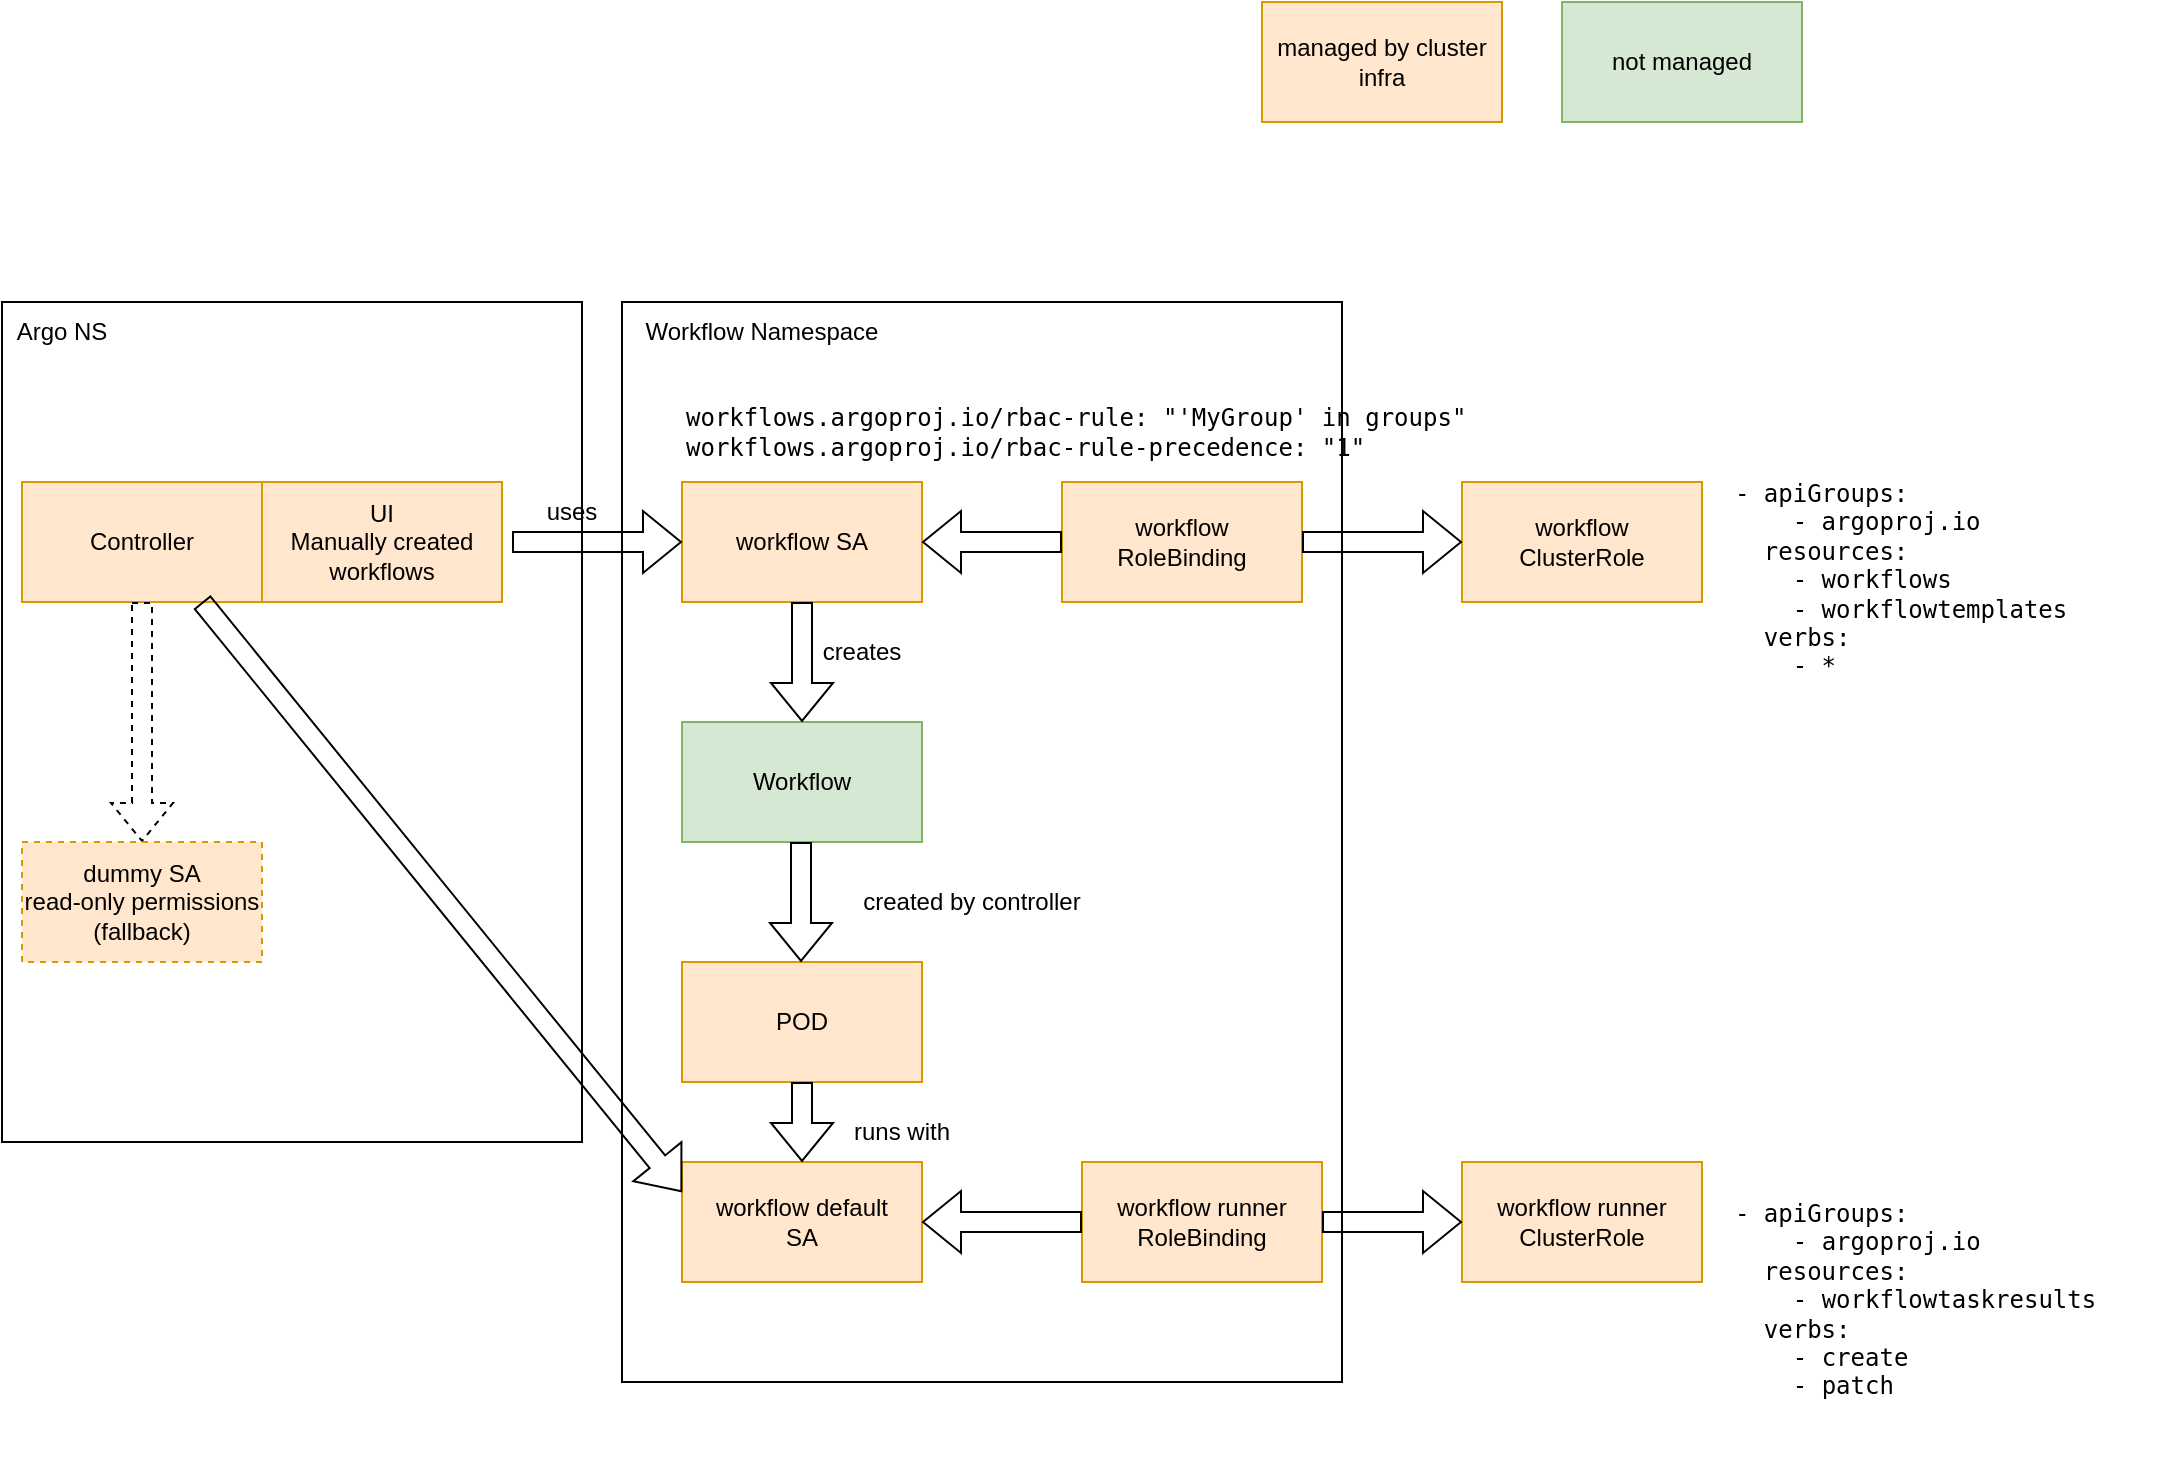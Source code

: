 <mxfile version="20.6.0" type="device"><diagram id="t1XrJpTIq4xEMY_35uIr" name="Page-1"><mxGraphModel dx="1422" dy="1851" grid="1" gridSize="10" guides="1" tooltips="1" connect="1" arrows="1" fold="1" page="1" pageScale="1" pageWidth="850" pageHeight="1100" math="0" shadow="0"><root><mxCell id="0"/><mxCell id="1" parent="0"/><mxCell id="bMoTRG63lZ77dqegDY_w-5" value="" style="rounded=0;whiteSpace=wrap;html=1;" parent="1" vertex="1"><mxGeometry x="140" y="90" width="290" height="420" as="geometry"/></mxCell><mxCell id="bMoTRG63lZ77dqegDY_w-2" value="" style="rounded=0;whiteSpace=wrap;html=1;" parent="1" vertex="1"><mxGeometry x="450" y="90" width="360" height="540" as="geometry"/></mxCell><mxCell id="bMoTRG63lZ77dqegDY_w-3" value="Argo NS" style="text;html=1;strokeColor=none;fillColor=none;align=center;verticalAlign=middle;whiteSpace=wrap;rounded=0;" parent="1" vertex="1"><mxGeometry x="140" y="90" width="60" height="30" as="geometry"/></mxCell><mxCell id="bMoTRG63lZ77dqegDY_w-4" value="Workflow Namespace" style="text;html=1;strokeColor=none;fillColor=none;align=center;verticalAlign=middle;whiteSpace=wrap;rounded=0;" parent="1" vertex="1"><mxGeometry x="460" y="90" width="120" height="30" as="geometry"/></mxCell><mxCell id="bMoTRG63lZ77dqegDY_w-8" value="&lt;div&gt;workflow SA&lt;/div&gt;" style="rounded=0;whiteSpace=wrap;html=1;fillColor=#ffe6cc;strokeColor=#d79b00;" parent="1" vertex="1"><mxGeometry x="480" y="180" width="120" height="60" as="geometry"/></mxCell><mxCell id="bMoTRG63lZ77dqegDY_w-9" value="&lt;pre id=&quot;__code_5&quot;&gt;&lt;code data-focus-visible-added=&quot;&quot; class=&quot;focus-visible&quot; tabindex=&quot;0&quot;&gt;&lt;span class=&quot;nt&quot;&gt;workflows.argoproj.io/rbac-rule&lt;/span&gt;&lt;span class=&quot;p&quot;&gt;:&lt;/span&gt;&lt;span class=&quot;w&quot;&gt; &lt;/span&gt;&lt;span class=&quot;s&quot;&gt;&quot;'MyGroup'&lt;/span&gt;&lt;span class=&quot;nv&quot;&gt; &lt;/span&gt;&lt;span class=&quot;s&quot;&gt;in&lt;/span&gt;&lt;span class=&quot;nv&quot;&gt; &lt;/span&gt;&lt;span class=&quot;s&quot;&gt;groups&quot;&lt;br&gt;&lt;/span&gt;&lt;/code&gt;&lt;code data-focus-visible-added=&quot;&quot; class=&quot;focus-visible&quot; tabindex=&quot;0&quot;&gt;&lt;span class=&quot;nt&quot;&gt;workflows.argoproj.io/rbac-rule-precedence&lt;/span&gt;&lt;span class=&quot;p&quot;&gt;:&lt;/span&gt;&lt;span class=&quot;w&quot;&gt; &lt;/span&gt;&lt;span class=&quot;s&quot;&gt;&quot;1&quot;&lt;/span&gt;&lt;span class=&quot;w&quot;&gt;&lt;/span&gt;&lt;/code&gt;&lt;/pre&gt;" style="text;html=1;strokeColor=none;fillColor=none;align=left;verticalAlign=middle;whiteSpace=wrap;rounded=0;" parent="1" vertex="1"><mxGeometry x="480" y="140" width="560" height="30" as="geometry"/></mxCell><mxCell id="bMoTRG63lZ77dqegDY_w-10" value="&lt;div&gt;workflow &lt;br&gt;&lt;/div&gt;&lt;div&gt;ClusterRole&lt;/div&gt;" style="rounded=0;whiteSpace=wrap;html=1;fillColor=#ffe6cc;strokeColor=#d79b00;" parent="1" vertex="1"><mxGeometry x="870" y="180" width="120" height="60" as="geometry"/></mxCell><mxCell id="bMoTRG63lZ77dqegDY_w-11" value="&lt;pre id=&quot;__code_1&quot;&gt;&lt;code&gt;&lt;span class=&quot;w&quot;&gt;  &lt;/span&gt;&lt;span class=&quot;p p-Indicator&quot;&gt;-&lt;/span&gt;&lt;span class=&quot;w&quot;&gt; &lt;/span&gt;&lt;span class=&quot;nt&quot;&gt;apiGroups&lt;/span&gt;&lt;span class=&quot;p&quot;&gt;:&lt;/span&gt;&lt;span class=&quot;w&quot;&gt;&lt;/span&gt;&#10;&lt;span class=&quot;w&quot;&gt;      &lt;/span&gt;&lt;span class=&quot;p p-Indicator&quot;&gt;-&lt;/span&gt;&lt;span class=&quot;w&quot;&gt; &lt;/span&gt;&lt;span class=&quot;l l-Scalar l-Scalar-Plain&quot;&gt;argoproj.io&lt;/span&gt;&lt;span class=&quot;w&quot;&gt;&lt;/span&gt;&#10;&lt;span class=&quot;w&quot;&gt;    &lt;/span&gt;&lt;span class=&quot;nt&quot;&gt;resources&lt;/span&gt;&lt;span class=&quot;p&quot;&gt;:&lt;/span&gt;&lt;span class=&quot;w&quot;&gt;&lt;/span&gt;&#10;&lt;span class=&quot;w&quot;&gt;      &lt;/span&gt;&lt;span class=&quot;p p-Indicator&quot;&gt;-&lt;/span&gt;&lt;span class=&quot;w&quot;&gt; &lt;/span&gt;&lt;span class=&quot;l l-Scalar l-Scalar-Plain&quot;&gt;workflowtaskresults&lt;/span&gt;&lt;span class=&quot;w&quot;&gt;&lt;/span&gt;&#10;&lt;span class=&quot;w&quot;&gt;    &lt;/span&gt;&lt;span class=&quot;nt&quot;&gt;verbs&lt;/span&gt;&lt;span class=&quot;p&quot;&gt;:&lt;/span&gt;&lt;span class=&quot;w&quot;&gt;&lt;/span&gt;&#10;&lt;span class=&quot;w&quot;&gt;      &lt;/span&gt;&lt;span class=&quot;p p-Indicator&quot;&gt;-&lt;/span&gt;&lt;span class=&quot;w&quot;&gt; &lt;/span&gt;&lt;span class=&quot;l l-Scalar l-Scalar-Plain&quot;&gt;create&lt;/span&gt;&lt;span class=&quot;w&quot;&gt;&lt;/span&gt;&#10;&lt;span class=&quot;w&quot;&gt;      &lt;/span&gt;&lt;span class=&quot;p p-Indicator&quot;&gt;-&lt;/span&gt;&lt;span class=&quot;w&quot;&gt; &lt;/span&gt;&lt;span class=&quot;l l-Scalar l-Scalar-Plain&quot;&gt;patch&lt;/span&gt;&lt;span class=&quot;w&quot;&gt;&lt;/span&gt;&lt;/code&gt;&lt;/pre&gt;" style="text;whiteSpace=wrap;html=1;" parent="1" vertex="1"><mxGeometry x="990" y="520" width="230" height="150" as="geometry"/></mxCell><mxCell id="bMoTRG63lZ77dqegDY_w-12" value="&lt;div&gt;workflow&lt;/div&gt;&lt;div&gt;RoleBinding&lt;br&gt;&lt;/div&gt;" style="rounded=0;whiteSpace=wrap;html=1;fillColor=#ffe6cc;strokeColor=#d79b00;" parent="1" vertex="1"><mxGeometry x="670" y="180" width="120" height="60" as="geometry"/></mxCell><mxCell id="bMoTRG63lZ77dqegDY_w-13" value="" style="shape=flexArrow;endArrow=classic;html=1;rounded=0;entryX=0;entryY=0.5;entryDx=0;entryDy=0;exitX=1;exitY=0.5;exitDx=0;exitDy=0;" parent="1" source="bMoTRG63lZ77dqegDY_w-12" target="bMoTRG63lZ77dqegDY_w-10" edge="1"><mxGeometry width="50" height="50" relative="1" as="geometry"><mxPoint x="750" y="340" as="sourcePoint"/><mxPoint x="800" y="290" as="targetPoint"/></mxGeometry></mxCell><mxCell id="bMoTRG63lZ77dqegDY_w-14" value="" style="shape=flexArrow;endArrow=classic;html=1;rounded=0;entryX=1;entryY=0.5;entryDx=0;entryDy=0;" parent="1" source="bMoTRG63lZ77dqegDY_w-12" target="bMoTRG63lZ77dqegDY_w-8" edge="1"><mxGeometry width="50" height="50" relative="1" as="geometry"><mxPoint x="800" y="220" as="sourcePoint"/><mxPoint x="670" y="210" as="targetPoint"/></mxGeometry></mxCell><mxCell id="bMoTRG63lZ77dqegDY_w-15" value="&lt;div&gt;workflow default&lt;/div&gt;&lt;div&gt;SA&lt;/div&gt;" style="rounded=0;whiteSpace=wrap;html=1;fillColor=#ffe6cc;strokeColor=#d79b00;" parent="1" vertex="1"><mxGeometry x="480" y="520" width="120" height="60" as="geometry"/></mxCell><mxCell id="bMoTRG63lZ77dqegDY_w-16" value="&lt;div&gt;workflow runner&lt;br&gt;&lt;/div&gt;&lt;div&gt;ClusterRole&lt;/div&gt;" style="rounded=0;whiteSpace=wrap;html=1;fillColor=#ffe6cc;strokeColor=#d79b00;" parent="1" vertex="1"><mxGeometry x="870" y="520" width="120" height="60" as="geometry"/></mxCell><mxCell id="bMoTRG63lZ77dqegDY_w-17" value="&lt;div&gt;workflow runner&lt;br&gt;&lt;/div&gt;&lt;div&gt;RoleBinding&lt;br&gt;&lt;/div&gt;" style="rounded=0;whiteSpace=wrap;html=1;fillColor=#ffe6cc;strokeColor=#d79b00;" parent="1" vertex="1"><mxGeometry x="680" y="520" width="120" height="60" as="geometry"/></mxCell><mxCell id="bMoTRG63lZ77dqegDY_w-18" value="" style="shape=flexArrow;endArrow=classic;html=1;rounded=0;entryX=1;entryY=0.5;entryDx=0;entryDy=0;" parent="1" target="bMoTRG63lZ77dqegDY_w-15" edge="1"><mxGeometry width="50" height="50" relative="1" as="geometry"><mxPoint x="680" y="550" as="sourcePoint"/><mxPoint x="690" y="400" as="targetPoint"/></mxGeometry></mxCell><mxCell id="bMoTRG63lZ77dqegDY_w-19" value="" style="shape=flexArrow;endArrow=classic;html=1;rounded=0;entryX=0;entryY=0.5;entryDx=0;entryDy=0;exitX=1;exitY=0.5;exitDx=0;exitDy=0;" parent="1" source="bMoTRG63lZ77dqegDY_w-17" target="bMoTRG63lZ77dqegDY_w-16" edge="1"><mxGeometry width="50" height="50" relative="1" as="geometry"><mxPoint x="810" y="400" as="sourcePoint"/><mxPoint x="870" y="400" as="targetPoint"/></mxGeometry></mxCell><mxCell id="bMoTRG63lZ77dqegDY_w-20" value="Controller" style="rounded=0;whiteSpace=wrap;html=1;fillColor=#ffe6cc;strokeColor=#d79b00;" parent="1" vertex="1"><mxGeometry x="150" y="180" width="120" height="60" as="geometry"/></mxCell><mxCell id="bMoTRG63lZ77dqegDY_w-21" value="" style="shape=flexArrow;endArrow=classic;html=1;rounded=0;exitX=0.75;exitY=1;exitDx=0;exitDy=0;entryX=0;entryY=0.25;entryDx=0;entryDy=0;" parent="1" source="bMoTRG63lZ77dqegDY_w-20" target="bMoTRG63lZ77dqegDY_w-15" edge="1"><mxGeometry width="50" height="50" relative="1" as="geometry"><mxPoint x="610" y="380" as="sourcePoint"/><mxPoint x="680" y="380" as="targetPoint"/></mxGeometry></mxCell><mxCell id="bMoTRG63lZ77dqegDY_w-22" value="" style="shape=flexArrow;endArrow=classic;html=1;rounded=0;exitX=0;exitY=1;exitDx=0;exitDy=0;entryX=0;entryY=0.5;entryDx=0;entryDy=0;" parent="1" source="bMoTRG63lZ77dqegDY_w-34" target="bMoTRG63lZ77dqegDY_w-8" edge="1"><mxGeometry width="50" height="50" relative="1" as="geometry"><mxPoint x="290" y="260" as="sourcePoint"/><mxPoint x="490" y="380" as="targetPoint"/></mxGeometry></mxCell><mxCell id="bMoTRG63lZ77dqegDY_w-23" value="" style="shape=flexArrow;endArrow=classic;html=1;rounded=0;exitX=0.5;exitY=1;exitDx=0;exitDy=0;entryX=0.5;entryY=0;entryDx=0;entryDy=0;dashed=1;" parent="1" source="bMoTRG63lZ77dqegDY_w-20" target="bMoTRG63lZ77dqegDY_w-24" edge="1"><mxGeometry width="50" height="50" relative="1" as="geometry"><mxPoint x="290" y="220" as="sourcePoint"/><mxPoint x="490" y="220" as="targetPoint"/></mxGeometry></mxCell><mxCell id="bMoTRG63lZ77dqegDY_w-24" value="&lt;div&gt;dummy SA&lt;/div&gt;&lt;div&gt;read-only permissions (fallback)&lt;br&gt;&lt;/div&gt;" style="rounded=0;whiteSpace=wrap;html=1;dashed=1;fillColor=#ffe6cc;strokeColor=#d79b00;" parent="1" vertex="1"><mxGeometry x="150" y="360" width="120" height="60" as="geometry"/></mxCell><mxCell id="bMoTRG63lZ77dqegDY_w-25" value="POD" style="rounded=0;whiteSpace=wrap;html=1;fillColor=#ffe6cc;strokeColor=#d79b00;" parent="1" vertex="1"><mxGeometry x="480" y="420" width="120" height="60" as="geometry"/></mxCell><mxCell id="bMoTRG63lZ77dqegDY_w-26" value="Workflow" style="rounded=0;whiteSpace=wrap;html=1;fillColor=#d5e8d4;strokeColor=#82b366;" parent="1" vertex="1"><mxGeometry x="480" y="300" width="120" height="60" as="geometry"/></mxCell><mxCell id="bMoTRG63lZ77dqegDY_w-27" value="" style="shape=flexArrow;endArrow=classic;html=1;rounded=0;exitX=0.5;exitY=1;exitDx=0;exitDy=0;entryX=0.5;entryY=0;entryDx=0;entryDy=0;" parent="1" source="bMoTRG63lZ77dqegDY_w-8" target="bMoTRG63lZ77dqegDY_w-26" edge="1"><mxGeometry width="50" height="50" relative="1" as="geometry"><mxPoint x="290" y="220" as="sourcePoint"/><mxPoint x="490" y="220" as="targetPoint"/></mxGeometry></mxCell><mxCell id="bMoTRG63lZ77dqegDY_w-28" value="" style="shape=flexArrow;endArrow=classic;html=1;rounded=0;exitX=0.5;exitY=1;exitDx=0;exitDy=0;entryX=0.5;entryY=0;entryDx=0;entryDy=0;" parent="1" edge="1"><mxGeometry width="50" height="50" relative="1" as="geometry"><mxPoint x="539.5" y="360" as="sourcePoint"/><mxPoint x="539.5" y="420" as="targetPoint"/></mxGeometry></mxCell><mxCell id="bMoTRG63lZ77dqegDY_w-29" value="" style="shape=flexArrow;endArrow=classic;html=1;rounded=0;exitX=0.5;exitY=1;exitDx=0;exitDy=0;entryX=0.5;entryY=0;entryDx=0;entryDy=0;" parent="1" source="bMoTRG63lZ77dqegDY_w-25" target="bMoTRG63lZ77dqegDY_w-15" edge="1"><mxGeometry width="50" height="50" relative="1" as="geometry"><mxPoint x="549.5" y="370" as="sourcePoint"/><mxPoint x="549.5" y="430" as="targetPoint"/></mxGeometry></mxCell><mxCell id="bMoTRG63lZ77dqegDY_w-31" value="creates" style="text;html=1;strokeColor=none;fillColor=none;align=center;verticalAlign=middle;whiteSpace=wrap;rounded=0;dashed=1;" parent="1" vertex="1"><mxGeometry x="540" y="250" width="60" height="30" as="geometry"/></mxCell><mxCell id="bMoTRG63lZ77dqegDY_w-32" value="created by controller" style="text;html=1;strokeColor=none;fillColor=none;align=center;verticalAlign=middle;whiteSpace=wrap;rounded=0;dashed=1;" parent="1" vertex="1"><mxGeometry x="550" y="375" width="150" height="30" as="geometry"/></mxCell><mxCell id="bMoTRG63lZ77dqegDY_w-33" value="runs with" style="text;html=1;strokeColor=none;fillColor=none;align=center;verticalAlign=middle;whiteSpace=wrap;rounded=0;dashed=1;" parent="1" vertex="1"><mxGeometry x="560" y="490" width="60" height="30" as="geometry"/></mxCell><mxCell id="bMoTRG63lZ77dqegDY_w-34" value="uses" style="text;html=1;strokeColor=none;fillColor=none;align=center;verticalAlign=middle;whiteSpace=wrap;rounded=0;dashed=1;" parent="1" vertex="1"><mxGeometry x="395" y="180" width="60" height="30" as="geometry"/></mxCell><mxCell id="bMoTRG63lZ77dqegDY_w-35" value="&lt;div&gt;UI&lt;/div&gt;Manually created workflows" style="rounded=0;whiteSpace=wrap;html=1;fillColor=#ffe6cc;strokeColor=#d79b00;" parent="1" vertex="1"><mxGeometry x="270" y="180" width="120" height="60" as="geometry"/></mxCell><mxCell id="bMoTRG63lZ77dqegDY_w-36" value="managed by cluster infra" style="rounded=0;whiteSpace=wrap;html=1;fillColor=#ffe6cc;strokeColor=#d79b00;" parent="1" vertex="1"><mxGeometry x="770" y="-60" width="120" height="60" as="geometry"/></mxCell><mxCell id="bMoTRG63lZ77dqegDY_w-37" value="not managed" style="rounded=0;whiteSpace=wrap;html=1;fillColor=#d5e8d4;strokeColor=#82b366;" parent="1" vertex="1"><mxGeometry x="920" y="-60" width="120" height="60" as="geometry"/></mxCell><mxCell id="bMoTRG63lZ77dqegDY_w-43" value="&lt;pre id=&quot;__code_1&quot;&gt;  - apiGroups:&lt;br&gt;      - argoproj.io&lt;br&gt;    resources:&lt;br&gt;      - workflows&lt;br&gt;      - workflowtemplates&lt;br&gt;    verbs:&lt;br&gt;      - *&lt;br&gt;&lt;/pre&gt;&lt;pre id=&quot;__code_1&quot;&gt;&lt;code&gt;&lt;span class=&quot;w&quot;&gt;&lt;/span&gt;&lt;/code&gt;&lt;/pre&gt;" style="text;whiteSpace=wrap;html=1;" parent="1" vertex="1"><mxGeometry x="990" y="160" width="230" height="150" as="geometry"/></mxCell></root></mxGraphModel></diagram></mxfile>